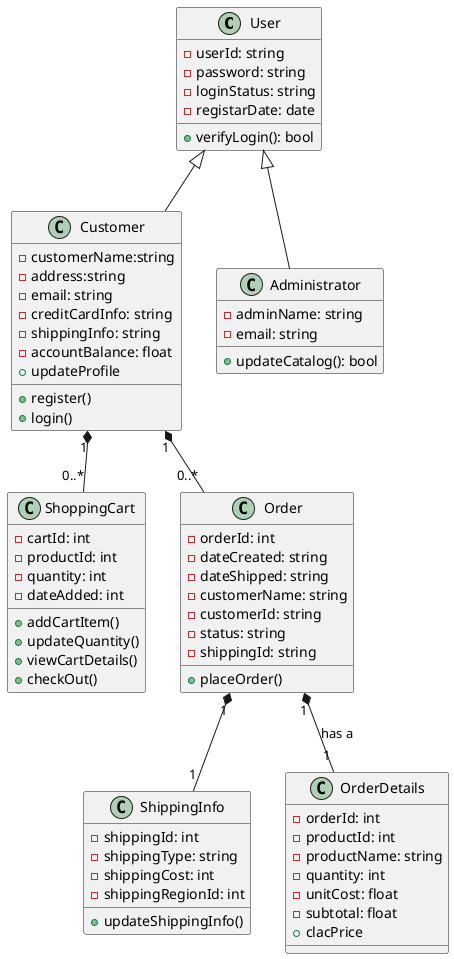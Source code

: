 @startuml sample

class User{
	-userId: string
	-password: string
	-loginStatus: string
	-registarDate: date
	+verifyLogin(): bool
}

class Customer{
	-customerName:string
	-address:string
	-email: string
	-creditCardInfo: string
	-shippingInfo: string
	-accountBalance: float
	+register()
	+login()
	+updateProfile
}

class Administrator{
	-adminName: string
	-email: string
	+updateCatalog(): bool
}

class ShoppingCart{
	-cartId: int
	-productId: int
	-quantity: int
	-dateAdded: int
	+addCartItem()
	+updateQuantity()
	+viewCartDetails()
	+checkOut()
}

class Order{
	-orderId: int
	-dateCreated: string
	-dateShipped: string
	-customerName: string
	-customerId: string
	-status: string
	-shippingId: string
	+placeOrder()
}

class ShippingInfo{
	-shippingId: int
	-shippingType: string
	-shippingCost: int
	-shippingRegionId: int
	+updateShippingInfo()
}

class OrderDetails{
	-orderId: int
	-productId: int
	-productName: string
	-quantity: int
	-unitCost: float
	-subtotal: float
	+clacPrice
}


User <|-- Customer
User <|-- Administrator

Customer "1" *-- "0..*" ShoppingCart
Customer "1" *-- "0..*" Order

Order "1" *-- "1" ShippingInfo
Order "1" *-- "1" OrderDetails: "has a"


@enduml
